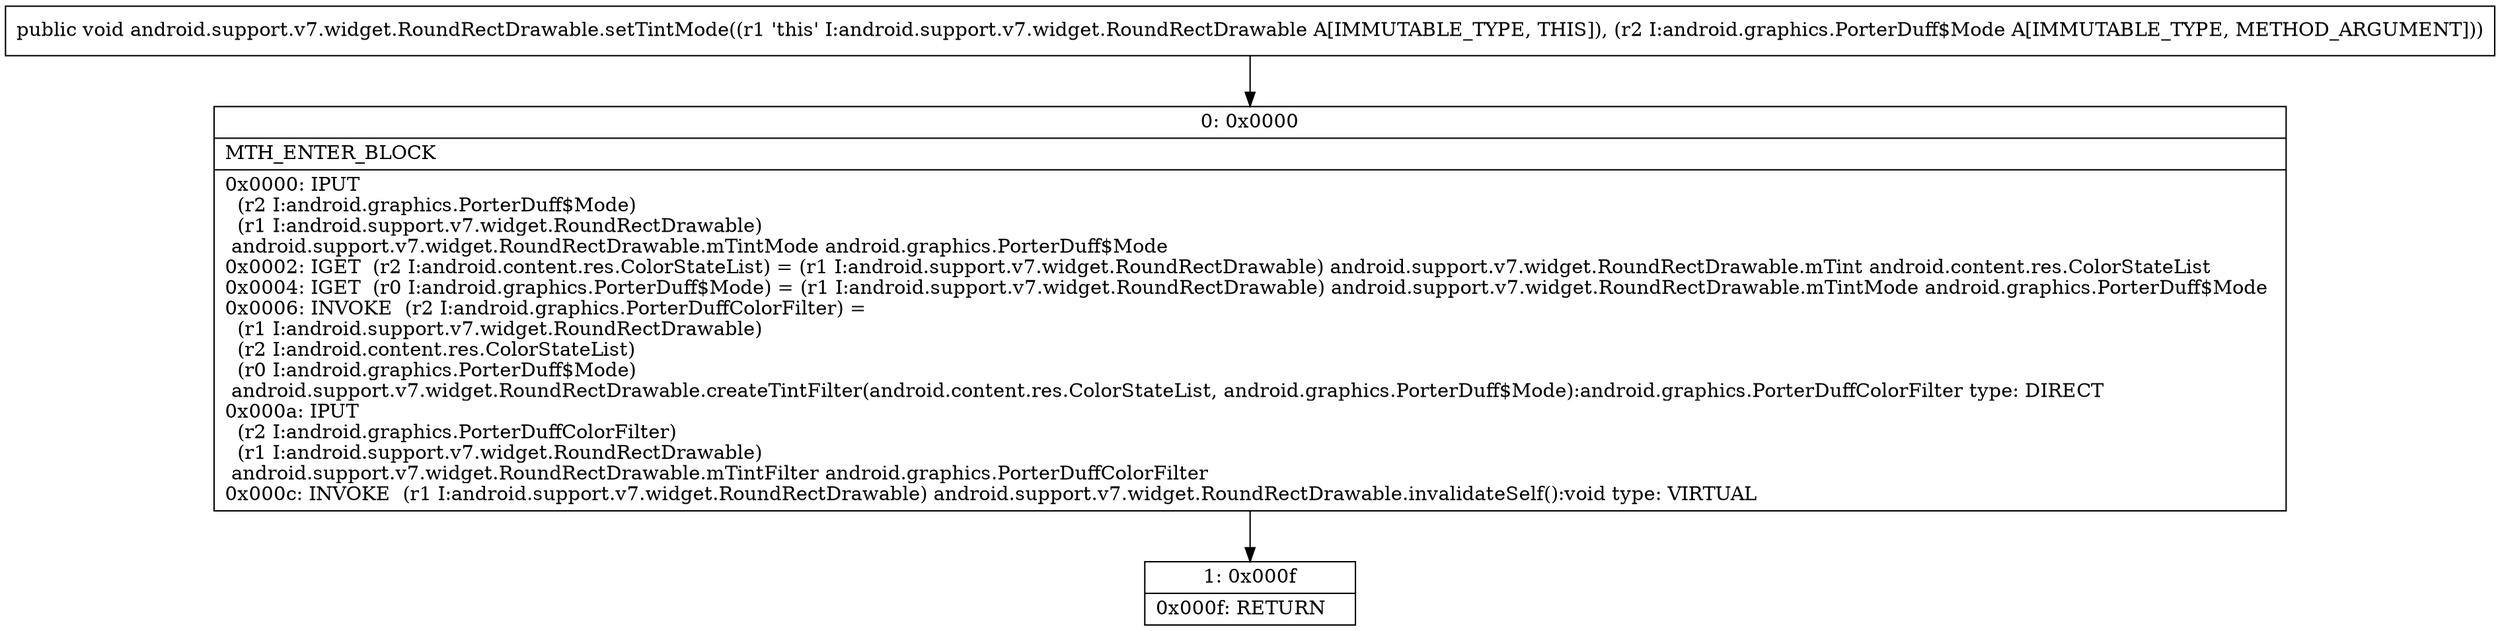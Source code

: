 digraph "CFG forandroid.support.v7.widget.RoundRectDrawable.setTintMode(Landroid\/graphics\/PorterDuff$Mode;)V" {
Node_0 [shape=record,label="{0\:\ 0x0000|MTH_ENTER_BLOCK\l|0x0000: IPUT  \l  (r2 I:android.graphics.PorterDuff$Mode)\l  (r1 I:android.support.v7.widget.RoundRectDrawable)\l android.support.v7.widget.RoundRectDrawable.mTintMode android.graphics.PorterDuff$Mode \l0x0002: IGET  (r2 I:android.content.res.ColorStateList) = (r1 I:android.support.v7.widget.RoundRectDrawable) android.support.v7.widget.RoundRectDrawable.mTint android.content.res.ColorStateList \l0x0004: IGET  (r0 I:android.graphics.PorterDuff$Mode) = (r1 I:android.support.v7.widget.RoundRectDrawable) android.support.v7.widget.RoundRectDrawable.mTintMode android.graphics.PorterDuff$Mode \l0x0006: INVOKE  (r2 I:android.graphics.PorterDuffColorFilter) = \l  (r1 I:android.support.v7.widget.RoundRectDrawable)\l  (r2 I:android.content.res.ColorStateList)\l  (r0 I:android.graphics.PorterDuff$Mode)\l android.support.v7.widget.RoundRectDrawable.createTintFilter(android.content.res.ColorStateList, android.graphics.PorterDuff$Mode):android.graphics.PorterDuffColorFilter type: DIRECT \l0x000a: IPUT  \l  (r2 I:android.graphics.PorterDuffColorFilter)\l  (r1 I:android.support.v7.widget.RoundRectDrawable)\l android.support.v7.widget.RoundRectDrawable.mTintFilter android.graphics.PorterDuffColorFilter \l0x000c: INVOKE  (r1 I:android.support.v7.widget.RoundRectDrawable) android.support.v7.widget.RoundRectDrawable.invalidateSelf():void type: VIRTUAL \l}"];
Node_1 [shape=record,label="{1\:\ 0x000f|0x000f: RETURN   \l}"];
MethodNode[shape=record,label="{public void android.support.v7.widget.RoundRectDrawable.setTintMode((r1 'this' I:android.support.v7.widget.RoundRectDrawable A[IMMUTABLE_TYPE, THIS]), (r2 I:android.graphics.PorterDuff$Mode A[IMMUTABLE_TYPE, METHOD_ARGUMENT])) }"];
MethodNode -> Node_0;
Node_0 -> Node_1;
}

